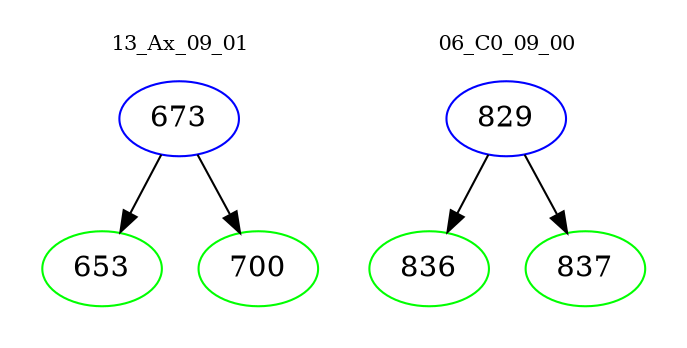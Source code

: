 digraph{
subgraph cluster_0 {
color = white
label = "13_Ax_09_01";
fontsize=10;
T0_673 [label="673", color="blue"]
T0_673 -> T0_653 [color="black"]
T0_653 [label="653", color="green"]
T0_673 -> T0_700 [color="black"]
T0_700 [label="700", color="green"]
}
subgraph cluster_1 {
color = white
label = "06_C0_09_00";
fontsize=10;
T1_829 [label="829", color="blue"]
T1_829 -> T1_836 [color="black"]
T1_836 [label="836", color="green"]
T1_829 -> T1_837 [color="black"]
T1_837 [label="837", color="green"]
}
}
